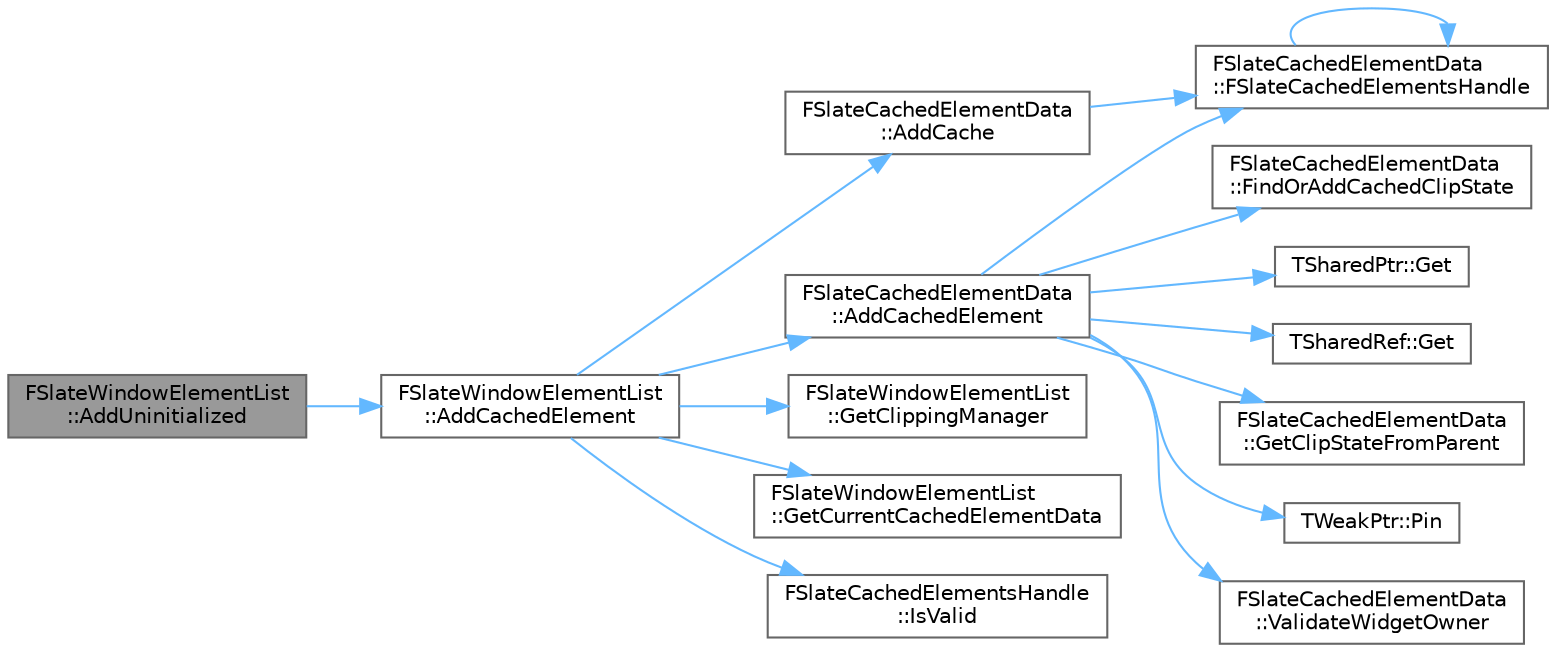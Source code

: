 digraph "FSlateWindowElementList::AddUninitialized"
{
 // INTERACTIVE_SVG=YES
 // LATEX_PDF_SIZE
  bgcolor="transparent";
  edge [fontname=Helvetica,fontsize=10,labelfontname=Helvetica,labelfontsize=10];
  node [fontname=Helvetica,fontsize=10,shape=box,height=0.2,width=0.4];
  rankdir="LR";
  Node1 [id="Node000001",label="FSlateWindowElementList\l::AddUninitialized",height=0.2,width=0.4,color="gray40", fillcolor="grey60", style="filled", fontcolor="black",tooltip="Creates an uninitialized draw element if using caching will create a new cached draw list if needed (..."];
  Node1 -> Node2 [id="edge1_Node000001_Node000002",color="steelblue1",style="solid",tooltip=" "];
  Node2 [id="Node000002",label="FSlateWindowElementList\l::AddCachedElement",height=0.2,width=0.4,color="grey40", fillcolor="white", style="filled",URL="$d0/d2e/classFSlateWindowElementList.html#a67277eff671b58a0dffbae635062201b",tooltip="Adds a cached element, generating a new cached list for the widget at the top of the cache if needed."];
  Node2 -> Node3 [id="edge2_Node000002_Node000003",color="steelblue1",style="solid",tooltip=" "];
  Node3 [id="Node000003",label="FSlateCachedElementData\l::AddCache",height=0.2,width=0.4,color="grey40", fillcolor="white", style="filled",URL="$d3/d0f/structFSlateCachedElementData.html#a4585cf68733742cb97f13012d42d5b0f",tooltip="Create a new CachedElementList, occurs when adding a cached element whose top level draw widget is no..."];
  Node3 -> Node4 [id="edge3_Node000003_Node000004",color="steelblue1",style="solid",tooltip=" "];
  Node4 [id="Node000004",label="FSlateCachedElementData\l::FSlateCachedElementsHandle",height=0.2,width=0.4,color="grey40", fillcolor="white", style="filled",URL="$d3/d0f/structFSlateCachedElementData.html#a14caf7297e562e5ce6d871b2c68c0783",tooltip=" "];
  Node4 -> Node4 [id="edge4_Node000004_Node000004",color="steelblue1",style="solid",tooltip=" "];
  Node2 -> Node5 [id="edge5_Node000002_Node000005",color="steelblue1",style="solid",tooltip=" "];
  Node5 [id="Node000005",label="FSlateCachedElementData\l::AddCachedElement",height=0.2,width=0.4,color="grey40", fillcolor="white", style="filled",URL="$d3/d0f/structFSlateCachedElementData.html#add45dd542219541a44a8b4d7bf208579",tooltip=" "];
  Node5 -> Node6 [id="edge6_Node000005_Node000006",color="steelblue1",style="solid",tooltip=" "];
  Node6 [id="Node000006",label="FSlateCachedElementData\l::FindOrAddCachedClipState",height=0.2,width=0.4,color="grey40", fillcolor="white", style="filled",URL="$d3/d0f/structFSlateCachedElementData.html#a466de6257a5baa70ddf424a5f2572c71",tooltip=" "];
  Node5 -> Node4 [id="edge7_Node000005_Node000004",color="steelblue1",style="solid",tooltip=" "];
  Node5 -> Node7 [id="edge8_Node000005_Node000007",color="steelblue1",style="solid",tooltip=" "];
  Node7 [id="Node000007",label="TSharedPtr::Get",height=0.2,width=0.4,color="grey40", fillcolor="white", style="filled",URL="$d8/d2f/classTSharedPtr.html#a34b1891c618f9221537ef6f5edc347a9",tooltip="Returns the object referenced by this pointer, or nullptr if no object is reference."];
  Node5 -> Node8 [id="edge9_Node000005_Node000008",color="steelblue1",style="solid",tooltip=" "];
  Node8 [id="Node000008",label="TSharedRef::Get",height=0.2,width=0.4,color="grey40", fillcolor="white", style="filled",URL="$de/df2/classTSharedRef.html#a69b7bd60134fb963c15d4beb2478f126",tooltip="Returns a C++ reference to the object this shared reference is referencing."];
  Node5 -> Node9 [id="edge10_Node000005_Node000009",color="steelblue1",style="solid",tooltip=" "];
  Node9 [id="Node000009",label="FSlateCachedElementData\l::GetClipStateFromParent",height=0.2,width=0.4,color="grey40", fillcolor="white", style="filled",URL="$d3/d0f/structFSlateCachedElementData.html#a643a6b6d922612efb78913cebba9c0fa",tooltip=" "];
  Node5 -> Node10 [id="edge11_Node000005_Node000010",color="steelblue1",style="solid",tooltip=" "];
  Node10 [id="Node000010",label="TWeakPtr::Pin",height=0.2,width=0.4,color="grey40", fillcolor="white", style="filled",URL="$da/d84/classTWeakPtr.html#a6c47ad47977109111aabd164077af6bd",tooltip="Converts this weak pointer to a shared pointer that you can use to access the object (if it hasn't ex..."];
  Node5 -> Node11 [id="edge12_Node000005_Node000011",color="steelblue1",style="solid",tooltip=" "];
  Node11 [id="Node000011",label="FSlateCachedElementData\l::ValidateWidgetOwner",height=0.2,width=0.4,color="grey40", fillcolor="white", style="filled",URL="$d3/d0f/structFSlateCachedElementData.html#ae8c8b7c09b9234e3079aee7d2f4ea4b4",tooltip=" "];
  Node2 -> Node12 [id="edge13_Node000002_Node000012",color="steelblue1",style="solid",tooltip=" "];
  Node12 [id="Node000012",label="FSlateWindowElementList\l::GetClippingManager",height=0.2,width=0.4,color="grey40", fillcolor="white", style="filled",URL="$d0/d2e/classFSlateWindowElementList.html#aa24a1b7a09ca4955c3581c84c06141e8",tooltip=" "];
  Node2 -> Node13 [id="edge14_Node000002_Node000013",color="steelblue1",style="solid",tooltip=" "];
  Node13 [id="Node000013",label="FSlateWindowElementList\l::GetCurrentCachedElementData",height=0.2,width=0.4,color="grey40", fillcolor="white", style="filled",URL="$d0/d2e/classFSlateWindowElementList.html#a232f6f4fcaf03eefa14cfe9bdfa9fb86",tooltip=" "];
  Node2 -> Node14 [id="edge15_Node000002_Node000014",color="steelblue1",style="solid",tooltip=" "];
  Node14 [id="Node000014",label="FSlateCachedElementsHandle\l::IsValid",height=0.2,width=0.4,color="grey40", fillcolor="white", style="filled",URL="$d9/d80/structFSlateCachedElementsHandle.html#aeff727bc1d354d94691e8cfc9d0b5b0e",tooltip=" "];
}
